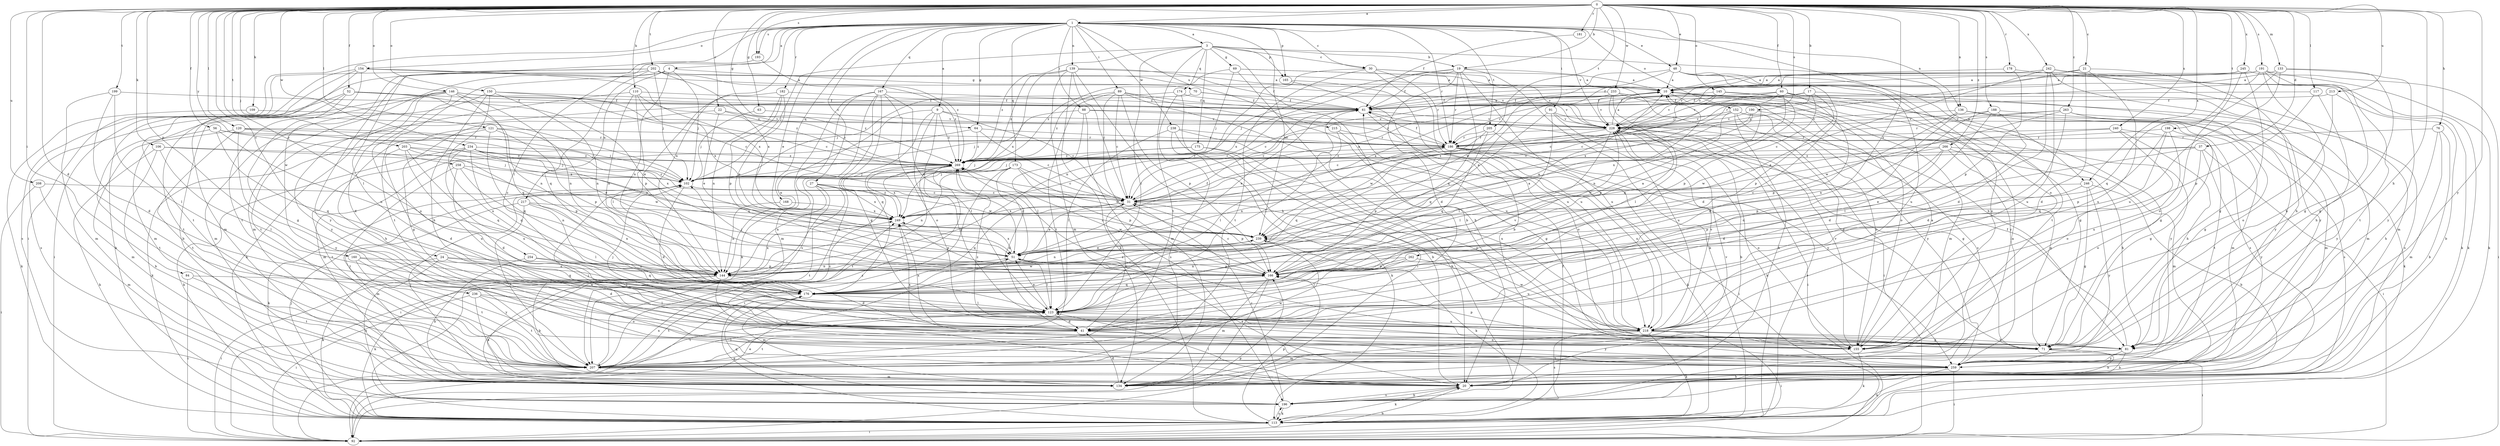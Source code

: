 strict digraph  {
0;
1;
3;
4;
9;
10;
17;
19;
20;
21;
22;
24;
27;
30;
31;
37;
41;
48;
51;
52;
56;
60;
61;
63;
64;
69;
70;
71;
76;
81;
84;
88;
89;
91;
92;
102;
106;
109;
110;
113;
117;
120;
121;
123;
133;
134;
136;
139;
144;
145;
146;
150;
152;
154;
155;
160;
165;
166;
167;
168;
173;
174;
175;
176;
178;
181;
182;
186;
188;
190;
191;
193;
196;
198;
199;
202;
203;
205;
207;
208;
213;
215;
217;
218;
228;
233;
234;
236;
238;
239;
240;
242;
245;
246;
249;
254;
258;
259;
262;
263;
266;
269;
0 -> 1  [label=a];
0 -> 17  [label=b];
0 -> 19  [label=b];
0 -> 21  [label=c];
0 -> 22  [label=c];
0 -> 24  [label=c];
0 -> 37  [label=d];
0 -> 41  [label=d];
0 -> 48  [label=e];
0 -> 52  [label=f];
0 -> 56  [label=f];
0 -> 60  [label=f];
0 -> 63  [label=g];
0 -> 64  [label=g];
0 -> 76  [label=h];
0 -> 81  [label=h];
0 -> 84  [label=i];
0 -> 102  [label=j];
0 -> 106  [label=k];
0 -> 109  [label=k];
0 -> 110  [label=k];
0 -> 117  [label=l];
0 -> 120  [label=l];
0 -> 121  [label=l];
0 -> 133  [label=m];
0 -> 136  [label=n];
0 -> 145  [label=o];
0 -> 146  [label=o];
0 -> 150  [label=o];
0 -> 160  [label=p];
0 -> 178  [label=r];
0 -> 181  [label=r];
0 -> 188  [label=s];
0 -> 190  [label=s];
0 -> 191  [label=s];
0 -> 193  [label=s];
0 -> 198  [label=t];
0 -> 199  [label=t];
0 -> 202  [label=t];
0 -> 203  [label=t];
0 -> 205  [label=t];
0 -> 208  [label=u];
0 -> 213  [label=u];
0 -> 233  [label=w];
0 -> 234  [label=w];
0 -> 240  [label=x];
0 -> 242  [label=x];
0 -> 245  [label=x];
0 -> 246  [label=x];
0 -> 254  [label=y];
0 -> 258  [label=y];
0 -> 259  [label=y];
0 -> 262  [label=z];
0 -> 263  [label=z];
0 -> 266  [label=z];
1 -> 3  [label=a];
1 -> 4  [label=a];
1 -> 9  [label=a];
1 -> 27  [label=c];
1 -> 30  [label=c];
1 -> 48  [label=e];
1 -> 51  [label=e];
1 -> 64  [label=g];
1 -> 88  [label=i];
1 -> 89  [label=i];
1 -> 91  [label=i];
1 -> 92  [label=i];
1 -> 123  [label=l];
1 -> 136  [label=n];
1 -> 139  [label=n];
1 -> 144  [label=n];
1 -> 152  [label=o];
1 -> 154  [label=o];
1 -> 155  [label=o];
1 -> 165  [label=p];
1 -> 167  [label=q];
1 -> 168  [label=q];
1 -> 173  [label=q];
1 -> 182  [label=r];
1 -> 186  [label=r];
1 -> 193  [label=s];
1 -> 205  [label=t];
1 -> 215  [label=u];
1 -> 228  [label=v];
1 -> 236  [label=w];
1 -> 238  [label=w];
1 -> 239  [label=w];
3 -> 19  [label=b];
3 -> 20  [label=b];
3 -> 30  [label=c];
3 -> 69  [label=g];
3 -> 102  [label=j];
3 -> 123  [label=l];
3 -> 165  [label=p];
3 -> 174  [label=q];
3 -> 175  [label=q];
3 -> 207  [label=t];
3 -> 246  [label=x];
3 -> 269  [label=z];
4 -> 70  [label=g];
4 -> 102  [label=j];
4 -> 134  [label=m];
4 -> 144  [label=n];
4 -> 207  [label=t];
4 -> 217  [label=u];
9 -> 31  [label=c];
9 -> 71  [label=g];
9 -> 123  [label=l];
9 -> 144  [label=n];
9 -> 176  [label=q];
9 -> 228  [label=v];
9 -> 269  [label=z];
10 -> 61  [label=f];
10 -> 71  [label=g];
10 -> 134  [label=m];
10 -> 155  [label=o];
10 -> 196  [label=s];
10 -> 228  [label=v];
17 -> 31  [label=c];
17 -> 61  [label=f];
17 -> 166  [label=p];
17 -> 186  [label=r];
17 -> 228  [label=v];
17 -> 259  [label=y];
19 -> 10  [label=a];
19 -> 41  [label=d];
19 -> 61  [label=f];
19 -> 102  [label=j];
19 -> 113  [label=k];
19 -> 176  [label=q];
19 -> 186  [label=r];
19 -> 218  [label=u];
19 -> 249  [label=x];
20 -> 51  [label=e];
20 -> 102  [label=j];
20 -> 113  [label=k];
20 -> 123  [label=l];
20 -> 196  [label=s];
20 -> 269  [label=z];
21 -> 10  [label=a];
21 -> 41  [label=d];
21 -> 81  [label=h];
21 -> 218  [label=u];
21 -> 228  [label=v];
21 -> 269  [label=z];
22 -> 51  [label=e];
22 -> 71  [label=g];
22 -> 228  [label=v];
22 -> 269  [label=z];
24 -> 41  [label=d];
24 -> 113  [label=k];
24 -> 166  [label=p];
24 -> 176  [label=q];
24 -> 196  [label=s];
27 -> 31  [label=c];
27 -> 92  [label=i];
27 -> 144  [label=n];
27 -> 207  [label=t];
27 -> 239  [label=w];
27 -> 249  [label=x];
30 -> 10  [label=a];
30 -> 144  [label=n];
30 -> 186  [label=r];
30 -> 207  [label=t];
30 -> 218  [label=u];
30 -> 228  [label=v];
31 -> 10  [label=a];
31 -> 51  [label=e];
31 -> 166  [label=p];
31 -> 176  [label=q];
31 -> 249  [label=x];
37 -> 51  [label=e];
37 -> 92  [label=i];
37 -> 102  [label=j];
37 -> 155  [label=o];
37 -> 259  [label=y];
37 -> 269  [label=z];
41 -> 31  [label=c];
41 -> 102  [label=j];
41 -> 155  [label=o];
41 -> 207  [label=t];
41 -> 249  [label=x];
41 -> 259  [label=y];
48 -> 10  [label=a];
48 -> 41  [label=d];
48 -> 51  [label=e];
48 -> 155  [label=o];
48 -> 207  [label=t];
48 -> 218  [label=u];
48 -> 239  [label=w];
51 -> 10  [label=a];
51 -> 61  [label=f];
51 -> 123  [label=l];
51 -> 144  [label=n];
51 -> 166  [label=p];
51 -> 249  [label=x];
51 -> 269  [label=z];
52 -> 51  [label=e];
52 -> 61  [label=f];
52 -> 71  [label=g];
52 -> 144  [label=n];
52 -> 196  [label=s];
52 -> 207  [label=t];
56 -> 102  [label=j];
56 -> 144  [label=n];
56 -> 176  [label=q];
56 -> 186  [label=r];
56 -> 207  [label=t];
60 -> 31  [label=c];
60 -> 41  [label=d];
60 -> 61  [label=f];
60 -> 71  [label=g];
60 -> 144  [label=n];
60 -> 186  [label=r];
60 -> 196  [label=s];
60 -> 249  [label=x];
61 -> 10  [label=a];
61 -> 31  [label=c];
61 -> 51  [label=e];
61 -> 123  [label=l];
61 -> 155  [label=o];
61 -> 228  [label=v];
63 -> 102  [label=j];
63 -> 228  [label=v];
64 -> 31  [label=c];
64 -> 134  [label=m];
64 -> 186  [label=r];
64 -> 269  [label=z];
69 -> 10  [label=a];
69 -> 81  [label=h];
69 -> 102  [label=j];
69 -> 196  [label=s];
69 -> 269  [label=z];
70 -> 61  [label=f];
70 -> 113  [label=k];
70 -> 228  [label=v];
71 -> 20  [label=b];
71 -> 92  [label=i];
71 -> 269  [label=z];
76 -> 20  [label=b];
76 -> 81  [label=h];
76 -> 134  [label=m];
76 -> 186  [label=r];
81 -> 20  [label=b];
81 -> 61  [label=f];
81 -> 207  [label=t];
81 -> 259  [label=y];
84 -> 92  [label=i];
84 -> 176  [label=q];
84 -> 207  [label=t];
88 -> 102  [label=j];
88 -> 123  [label=l];
88 -> 186  [label=r];
88 -> 196  [label=s];
88 -> 228  [label=v];
89 -> 31  [label=c];
89 -> 61  [label=f];
89 -> 81  [label=h];
89 -> 134  [label=m];
89 -> 166  [label=p];
89 -> 207  [label=t];
89 -> 218  [label=u];
89 -> 269  [label=z];
91 -> 71  [label=g];
91 -> 123  [label=l];
91 -> 176  [label=q];
91 -> 218  [label=u];
91 -> 228  [label=v];
92 -> 20  [label=b];
92 -> 51  [label=e];
92 -> 166  [label=p];
92 -> 249  [label=x];
102 -> 31  [label=c];
102 -> 41  [label=d];
102 -> 113  [label=k];
106 -> 20  [label=b];
106 -> 102  [label=j];
106 -> 113  [label=k];
106 -> 123  [label=l];
106 -> 269  [label=z];
109 -> 113  [label=k];
109 -> 228  [label=v];
110 -> 61  [label=f];
110 -> 144  [label=n];
110 -> 166  [label=p];
110 -> 207  [label=t];
110 -> 249  [label=x];
110 -> 269  [label=z];
113 -> 61  [label=f];
113 -> 92  [label=i];
113 -> 102  [label=j];
113 -> 166  [label=p];
113 -> 176  [label=q];
113 -> 196  [label=s];
113 -> 228  [label=v];
117 -> 61  [label=f];
117 -> 81  [label=h];
117 -> 166  [label=p];
120 -> 102  [label=j];
120 -> 134  [label=m];
120 -> 186  [label=r];
120 -> 207  [label=t];
120 -> 249  [label=x];
120 -> 259  [label=y];
121 -> 51  [label=e];
121 -> 81  [label=h];
121 -> 113  [label=k];
121 -> 166  [label=p];
121 -> 176  [label=q];
121 -> 186  [label=r];
123 -> 41  [label=d];
123 -> 51  [label=e];
123 -> 207  [label=t];
123 -> 218  [label=u];
123 -> 228  [label=v];
133 -> 10  [label=a];
133 -> 71  [label=g];
133 -> 176  [label=q];
133 -> 218  [label=u];
133 -> 259  [label=y];
134 -> 10  [label=a];
134 -> 41  [label=d];
134 -> 228  [label=v];
136 -> 41  [label=d];
136 -> 113  [label=k];
136 -> 134  [label=m];
136 -> 166  [label=p];
136 -> 196  [label=s];
136 -> 228  [label=v];
139 -> 10  [label=a];
139 -> 31  [label=c];
139 -> 61  [label=f];
139 -> 81  [label=h];
139 -> 113  [label=k];
139 -> 134  [label=m];
139 -> 249  [label=x];
139 -> 269  [label=z];
144 -> 10  [label=a];
144 -> 20  [label=b];
144 -> 41  [label=d];
144 -> 92  [label=i];
144 -> 113  [label=k];
144 -> 249  [label=x];
144 -> 259  [label=y];
145 -> 31  [label=c];
145 -> 61  [label=f];
145 -> 134  [label=m];
145 -> 166  [label=p];
145 -> 228  [label=v];
146 -> 20  [label=b];
146 -> 31  [label=c];
146 -> 41  [label=d];
146 -> 61  [label=f];
146 -> 134  [label=m];
146 -> 144  [label=n];
146 -> 176  [label=q];
146 -> 218  [label=u];
146 -> 259  [label=y];
146 -> 269  [label=z];
150 -> 31  [label=c];
150 -> 61  [label=f];
150 -> 81  [label=h];
150 -> 134  [label=m];
150 -> 144  [label=n];
150 -> 218  [label=u];
152 -> 20  [label=b];
152 -> 31  [label=c];
152 -> 92  [label=i];
152 -> 155  [label=o];
152 -> 166  [label=p];
152 -> 228  [label=v];
152 -> 259  [label=y];
154 -> 10  [label=a];
154 -> 92  [label=i];
154 -> 113  [label=k];
154 -> 134  [label=m];
154 -> 207  [label=t];
154 -> 249  [label=x];
155 -> 10  [label=a];
155 -> 113  [label=k];
155 -> 166  [label=p];
155 -> 228  [label=v];
155 -> 249  [label=x];
155 -> 269  [label=z];
160 -> 123  [label=l];
160 -> 144  [label=n];
160 -> 207  [label=t];
160 -> 259  [label=y];
165 -> 20  [label=b];
165 -> 218  [label=u];
166 -> 10  [label=a];
166 -> 31  [label=c];
166 -> 92  [label=i];
166 -> 102  [label=j];
166 -> 134  [label=m];
166 -> 176  [label=q];
166 -> 269  [label=z];
167 -> 51  [label=e];
167 -> 61  [label=f];
167 -> 71  [label=g];
167 -> 113  [label=k];
167 -> 134  [label=m];
167 -> 155  [label=o];
167 -> 196  [label=s];
167 -> 207  [label=t];
168 -> 144  [label=n];
168 -> 249  [label=x];
173 -> 31  [label=c];
173 -> 41  [label=d];
173 -> 92  [label=i];
173 -> 102  [label=j];
173 -> 144  [label=n];
173 -> 166  [label=p];
173 -> 239  [label=w];
174 -> 61  [label=f];
174 -> 92  [label=i];
174 -> 102  [label=j];
174 -> 207  [label=t];
175 -> 20  [label=b];
175 -> 102  [label=j];
175 -> 218  [label=u];
175 -> 269  [label=z];
176 -> 123  [label=l];
176 -> 134  [label=m];
176 -> 207  [label=t];
176 -> 239  [label=w];
178 -> 10  [label=a];
178 -> 113  [label=k];
178 -> 166  [label=p];
181 -> 61  [label=f];
182 -> 51  [label=e];
182 -> 61  [label=f];
182 -> 123  [label=l];
182 -> 144  [label=n];
182 -> 166  [label=p];
186 -> 61  [label=f];
186 -> 92  [label=i];
186 -> 113  [label=k];
186 -> 144  [label=n];
186 -> 155  [label=o];
186 -> 166  [label=p];
186 -> 176  [label=q];
186 -> 218  [label=u];
186 -> 269  [label=z];
188 -> 41  [label=d];
188 -> 123  [label=l];
188 -> 134  [label=m];
188 -> 144  [label=n];
188 -> 228  [label=v];
190 -> 31  [label=c];
190 -> 228  [label=v];
190 -> 249  [label=x];
190 -> 259  [label=y];
191 -> 10  [label=a];
191 -> 71  [label=g];
191 -> 81  [label=h];
191 -> 92  [label=i];
191 -> 186  [label=r];
191 -> 207  [label=t];
191 -> 228  [label=v];
193 -> 123  [label=l];
193 -> 269  [label=z];
196 -> 20  [label=b];
196 -> 31  [label=c];
196 -> 113  [label=k];
196 -> 176  [label=q];
198 -> 71  [label=g];
198 -> 166  [label=p];
198 -> 176  [label=q];
198 -> 186  [label=r];
198 -> 218  [label=u];
199 -> 41  [label=d];
199 -> 61  [label=f];
199 -> 123  [label=l];
199 -> 134  [label=m];
202 -> 10  [label=a];
202 -> 102  [label=j];
202 -> 176  [label=q];
202 -> 196  [label=s];
202 -> 207  [label=t];
202 -> 228  [label=v];
202 -> 249  [label=x];
202 -> 259  [label=y];
202 -> 269  [label=z];
203 -> 41  [label=d];
203 -> 102  [label=j];
203 -> 166  [label=p];
203 -> 176  [label=q];
203 -> 218  [label=u];
203 -> 269  [label=z];
205 -> 176  [label=q];
205 -> 186  [label=r];
205 -> 239  [label=w];
205 -> 259  [label=y];
207 -> 123  [label=l];
207 -> 134  [label=m];
207 -> 239  [label=w];
207 -> 269  [label=z];
208 -> 31  [label=c];
208 -> 92  [label=i];
208 -> 134  [label=m];
213 -> 20  [label=b];
213 -> 61  [label=f];
213 -> 155  [label=o];
215 -> 71  [label=g];
215 -> 123  [label=l];
215 -> 186  [label=r];
217 -> 123  [label=l];
217 -> 134  [label=m];
217 -> 144  [label=n];
217 -> 207  [label=t];
217 -> 249  [label=x];
218 -> 71  [label=g];
218 -> 81  [label=h];
218 -> 92  [label=i];
218 -> 113  [label=k];
218 -> 134  [label=m];
218 -> 196  [label=s];
218 -> 228  [label=v];
218 -> 239  [label=w];
228 -> 10  [label=a];
228 -> 20  [label=b];
228 -> 31  [label=c];
228 -> 71  [label=g];
228 -> 92  [label=i];
228 -> 113  [label=k];
228 -> 123  [label=l];
228 -> 186  [label=r];
233 -> 31  [label=c];
233 -> 61  [label=f];
233 -> 123  [label=l];
233 -> 176  [label=q];
233 -> 196  [label=s];
233 -> 259  [label=y];
234 -> 31  [label=c];
234 -> 113  [label=k];
234 -> 176  [label=q];
234 -> 207  [label=t];
234 -> 218  [label=u];
234 -> 239  [label=w];
234 -> 249  [label=x];
234 -> 269  [label=z];
236 -> 20  [label=b];
236 -> 92  [label=i];
236 -> 123  [label=l];
236 -> 155  [label=o];
236 -> 207  [label=t];
238 -> 20  [label=b];
238 -> 113  [label=k];
238 -> 123  [label=l];
238 -> 186  [label=r];
238 -> 259  [label=y];
239 -> 51  [label=e];
239 -> 113  [label=k];
239 -> 144  [label=n];
240 -> 81  [label=h];
240 -> 155  [label=o];
240 -> 186  [label=r];
240 -> 207  [label=t];
240 -> 239  [label=w];
242 -> 10  [label=a];
242 -> 41  [label=d];
242 -> 51  [label=e];
242 -> 113  [label=k];
242 -> 134  [label=m];
242 -> 218  [label=u];
242 -> 259  [label=y];
245 -> 10  [label=a];
245 -> 61  [label=f];
245 -> 71  [label=g];
245 -> 113  [label=k];
245 -> 155  [label=o];
246 -> 20  [label=b];
246 -> 31  [label=c];
246 -> 71  [label=g];
246 -> 166  [label=p];
246 -> 259  [label=y];
249 -> 10  [label=a];
249 -> 166  [label=p];
249 -> 239  [label=w];
249 -> 269  [label=z];
254 -> 20  [label=b];
254 -> 144  [label=n];
254 -> 176  [label=q];
258 -> 41  [label=d];
258 -> 102  [label=j];
258 -> 144  [label=n];
258 -> 207  [label=t];
258 -> 239  [label=w];
259 -> 20  [label=b];
259 -> 92  [label=i];
259 -> 102  [label=j];
259 -> 113  [label=k];
262 -> 123  [label=l];
262 -> 144  [label=n];
262 -> 166  [label=p];
262 -> 218  [label=u];
263 -> 41  [label=d];
263 -> 71  [label=g];
263 -> 186  [label=r];
263 -> 228  [label=v];
263 -> 239  [label=w];
263 -> 259  [label=y];
266 -> 41  [label=d];
266 -> 71  [label=g];
266 -> 81  [label=h];
266 -> 134  [label=m];
266 -> 166  [label=p];
266 -> 239  [label=w];
266 -> 269  [label=z];
269 -> 102  [label=j];
269 -> 186  [label=r];
269 -> 207  [label=t];
269 -> 249  [label=x];
}

